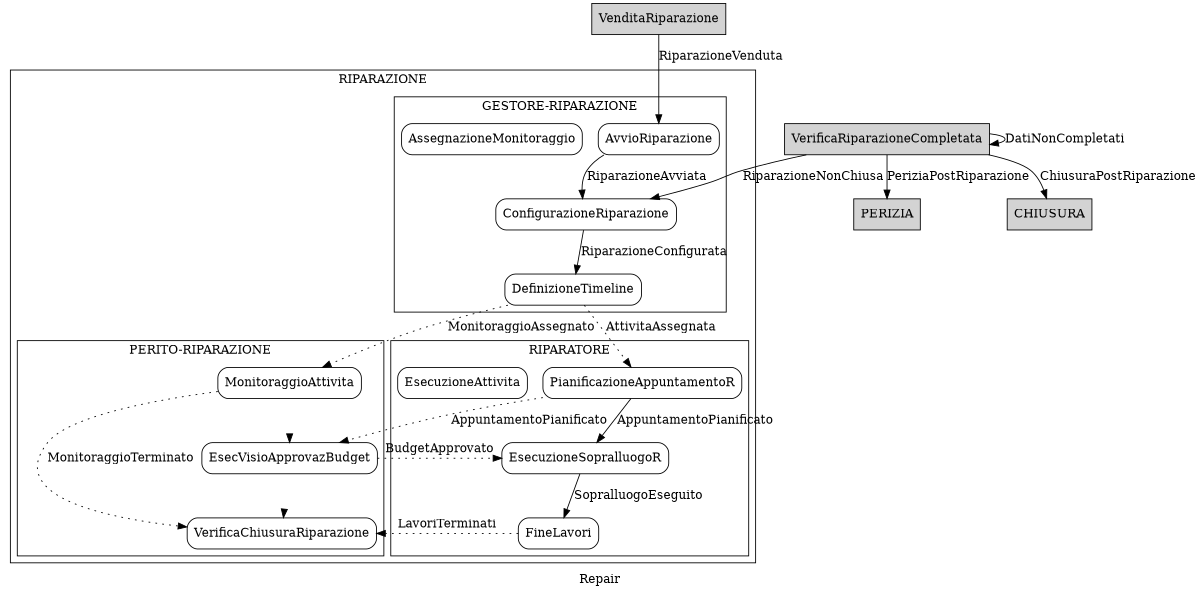digraph finite_state_machine {
    rankdir=TB;
    size="8,5"
    label="Repair"
    node [shape = box style=rounded]; 

    subgraph Opening {
        node [style =  filled shape = box]
	    label = "Opening";
		color=green
        VenditaRiparazione    
    }


subgraph cluster_riparazione {
    node [shape=box,style=rounded ];
    label = "RIPARAZIONE";

    subgraph cluster_gestore {
        node [shape=box,style=rounded ];
        label = "GESTORE-RIPARAZIONE";
        AvvioRiparazione
        ConfigurazioneRiparazione
        DefinizioneTimeline 
        AssegnazioneMonitoraggio
    }

    subgraph cluster_perito {
            node [shape=box,style=rounded ];
            label = "PERITO-RIPARAZIONE";
            MonitoraggioAttivita
            EsecVisioApprovazBudget
            VerificaChiusuraRiparazione

    }

    subgraph cluster_cat {
        node [shape=box,style=rounded ] ;
        label = "RIPARATORE";
        PianificazioneAppuntamentoR
        EsecuzioneSopralluogoR
        EsecuzioneAttivita 
        FineLavori
    }
    
}



	comment = "RIPARAZIONE"
	 
    VenditaRiparazione         -> AvvioRiparazione            [ label = "RiparazioneVenduta" ]  ;

    AvvioRiparazione           -> ConfigurazioneRiparazione    [ label = "RiparazioneAvviata" ]  ;
    ConfigurazioneRiparazione  -> DefinizioneTimeline          [ label = "RiparazioneConfigurata" ]  ;

    DefinizioneTimeline        -> PianificazioneAppuntamentoR  [ style = "dotted" label = "AttivitaAssegnata"] ;
    DefinizioneTimeline        -> MonitoraggioAttivita         [ style = "dotted" label = "MonitoraggioAssegnato" ]  ;

    
    PianificazioneAppuntamentoR -> EsecuzioneSopralluogoR       [ label = "AppuntamentoPianificato" ];
    PianificazioneAppuntamentoR -> EsecVisioApprovazBudget      [  style = "dotted"  label = "AppuntamentoPianificato" ];

    EsecVisioApprovazBudget     -> EsecuzioneSopralluogoR       [ style = "dotted"  label = "BudgetApprovato" ];
    
    EsecuzioneSopralluogoR      -> FineLavori           [ label = "SopralluogoEseguito" ];
    FineLavori                  -> VerificaChiusuraRiparazione   [ style = "dotted" label = "LavoriTerminati" ];

    MonitoraggioAttivita        -> VerificaChiusuraRiparazione   [ style = "dotted"  label = "MonitoraggioTerminato" ]  ;

  
    MonitoraggioAttivita    -> EsecVisioApprovazBudget     [ style = "invisible"   ];
    EsecVisioApprovazBudget -> VerificaChiusuraRiparazione  [ style = "invisible"   ];

	comment = "sottoprocesso Chiusura Riparazione"
	node [shape=box,style=rounded  style = filled];
	color = grey
	
    VerificaRiparazioneCompletata  -> ConfigurazioneRiparazione              [ label = "RiparazioneNonChiusa" ] ;
    VerificaRiparazioneCompletata  -> PERIZIA                                [ label = "PeriziaPostRiparazione" ];
    VerificaRiparazioneCompletata  -> CHIUSURA                               [ label = "ChiusuraPostRiparazione" ];
    VerificaRiparazioneCompletata  -> VerificaRiparazioneCompletata          [ label = "DatiNonCompletati" ] ;
    

	
	
}